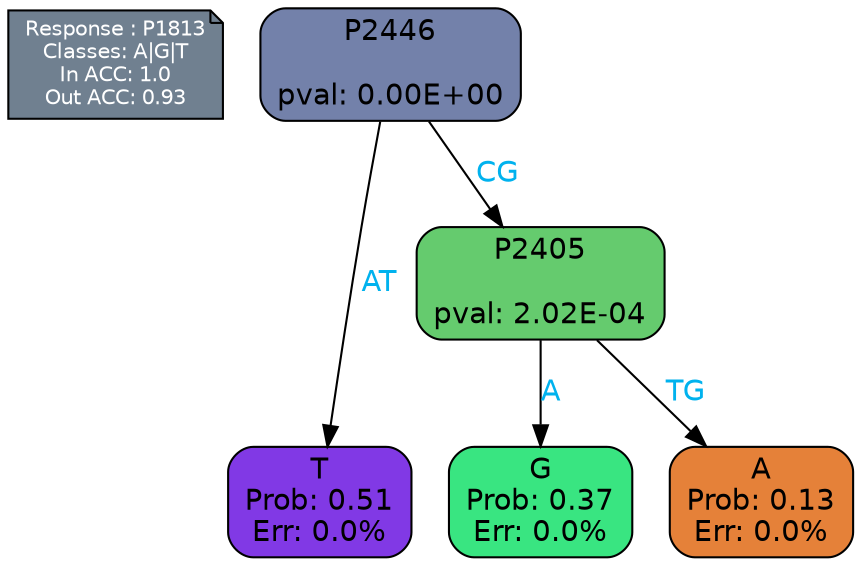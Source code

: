 digraph Tree {
node [shape=box, style="filled, rounded", color="black", fontname=helvetica] ;
graph [ranksep=equally, splines=polylines, bgcolor=transparent, dpi=600] ;
edge [fontname=helvetica] ;
LEGEND [label="Response : P1813
Classes: A|G|T
In ACC: 1.0
Out ACC: 0.93
",shape=note,align=left,style=filled,fillcolor="slategray",fontcolor="white",fontsize=10];1 [label="P2446

pval: 0.00E+00", fillcolor="#7381aa"] ;
2 [label="T
Prob: 0.51
Err: 0.0%", fillcolor="#8139e5"] ;
3 [label="P2405

pval: 2.02E-04", fillcolor="#65cb6e"] ;
4 [label="G
Prob: 0.37
Err: 0.0%", fillcolor="#39e581"] ;
5 [label="A
Prob: 0.13
Err: 0.0%", fillcolor="#e58139"] ;
1 -> 2 [label="AT",fontcolor=deepskyblue2] ;
1 -> 3 [label="CG",fontcolor=deepskyblue2] ;
3 -> 4 [label="A",fontcolor=deepskyblue2] ;
3 -> 5 [label="TG",fontcolor=deepskyblue2] ;
{rank = same; 2;4;5;}{rank = same; LEGEND;1;}}